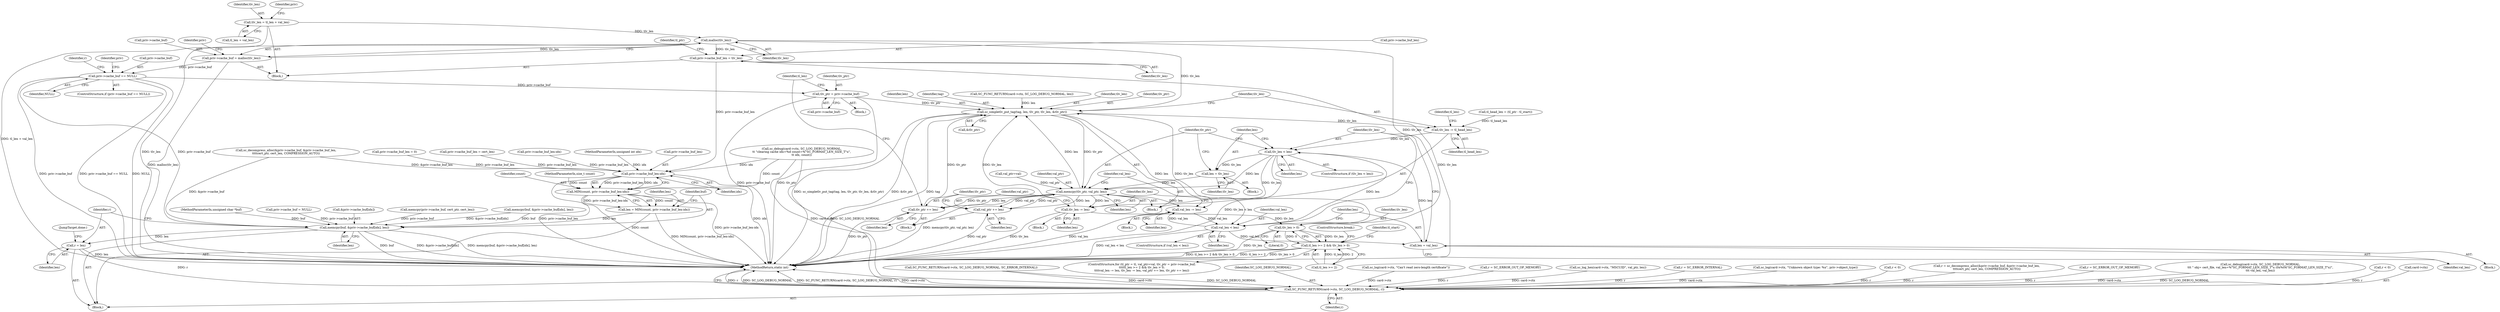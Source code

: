 digraph "0_OpenSC_8fe377e93b4b56060e5bbfb6f3142ceaeca744fa_3@API" {
"1000285" [label="(Call,malloc(tlv_len))"];
"1000276" [label="(Call,tlv_len = tl_len + val_len)"];
"1000281" [label="(Call,priv->cache_buf = malloc(tlv_len))"];
"1000288" [label="(Call,priv->cache_buf == NULL)"];
"1000312" [label="(Call,tlv_ptr = priv->cache_buf)"];
"1000360" [label="(Call,sc_simpletlv_put_tag(tag, len, tlv_ptr, tlv_len, &tlv_ptr))"];
"1000367" [label="(Call,tlv_len -= tl_head_len)"];
"1000382" [label="(Call,tlv_len < len)"];
"1000329" [label="(Call,tlv_len -= len)"];
"1000321" [label="(Call,tlv_len > 0)"];
"1000317" [label="(Call,tl_len >= 2 && tlv_len > 0)"];
"1000386" [label="(Call,len = tlv_len)"];
"1000389" [label="(Call,memcpy(tlv_ptr, val_ptr, len))"];
"1000325" [label="(Call,val_len -= len)"];
"1000374" [label="(Call,val_len < len)"];
"1000378" [label="(Call,len = val_len)"];
"1000333" [label="(Call,val_ptr += len)"];
"1000336" [label="(Call,tlv_ptr += len)"];
"1000606" [label="(Call,memcpy(buf, &priv->cache_buf[idx], len))"];
"1000615" [label="(Call,r = len)"];
"1000627" [label="(Call,SC_FUNC_RETURN(card->ctx, SC_LOG_DEBUG_NORMAL, r))"];
"1000298" [label="(Call,priv->cache_buf_len = tlv_len)"];
"1000601" [label="(Call,priv->cache_buf_len-idx)"];
"1000599" [label="(Call,MIN(count, priv->cache_buf_len-idx))"];
"1000597" [label="(Call,len = MIN(count, priv->cache_buf_len-idx))"];
"1000295" [label="(Identifier,r)"];
"1000362" [label="(Identifier,len)"];
"1000235" [label="(Call,SC_FUNC_RETURN(card->ctx, SC_LOG_DEBUG_NORMAL, SC_ERROR_INTERNAL))"];
"1000276" [label="(Call,tlv_len = tl_len + val_len)"];
"1000368" [label="(Identifier,tlv_len)"];
"1000274" [label="(Block,)"];
"1000374" [label="(Call,val_len < len)"];
"1000312" [label="(Call,tlv_ptr = priv->cache_buf)"];
"1000308" [label="(Block,)"];
"1000112" [label="(MethodParameterIn,unsigned int idx)"];
"1000281" [label="(Call,priv->cache_buf = malloc(tlv_len))"];
"1000382" [label="(Call,tlv_len < len)"];
"1000631" [label="(Identifier,SC_LOG_DEBUG_NORMAL)"];
"1000571" [label="(Call,sc_log(card->ctx, \"Can't read zero-length certificate\"))"];
"1000361" [label="(Identifier,tag)"];
"1000277" [label="(Identifier,tlv_len)"];
"1000376" [label="(Identifier,len)"];
"1000392" [label="(Identifier,len)"];
"1000196" [label="(Call,SC_FUNC_RETURN(card->ctx, SC_LOG_DEBUG_NORMAL, len))"];
"1000187" [label="(Call,memcpy(buf, &priv->cache_buf[idx], len))"];
"1000336" [label="(Call,tlv_ptr += len)"];
"1000387" [label="(Identifier,len)"];
"1000288" [label="(Call,priv->cache_buf == NULL)"];
"1000294" [label="(Call,r = SC_ERROR_OUT_OF_MEMORY)"];
"1000393" [label="(ControlStructure,break;)"];
"1000632" [label="(Identifier,r)"];
"1000325" [label="(Call,val_len -= len)"];
"1000326" [label="(Identifier,val_len)"];
"1000331" [label="(Identifier,len)"];
"1000333" [label="(Call,val_ptr += len)"];
"1000617" [label="(Identifier,len)"];
"1000379" [label="(Identifier,len)"];
"1000334" [label="(Identifier,val_ptr)"];
"1000360" [label="(Call,sc_simpletlv_put_tag(tag, len, tlv_ptr, tlv_len, &tlv_ptr))"];
"1000298" [label="(Call,priv->cache_buf_len = tlv_len)"];
"1000364" [label="(Identifier,tlv_len)"];
"1000309" [label="(Call,val_ptr=val)"];
"1000300" [label="(Identifier,priv)"];
"1000614" [label="(Identifier,len)"];
"1000391" [label="(Identifier,val_ptr)"];
"1000494" [label="(Call,sc_log_hex(card->ctx, \"MSCUID\", val_ptr, len))"];
"1000323" [label="(Literal,0)"];
"1000390" [label="(Identifier,tlv_ptr)"];
"1000317" [label="(Call,tl_len >= 2 && tlv_len > 0)"];
"1000385" [label="(Block,)"];
"1000373" [label="(ControlStructure,if (val_len < len))"];
"1000597" [label="(Call,len = MIN(count, priv->cache_buf_len-idx))"];
"1000337" [label="(Identifier,tlv_ptr)"];
"1000332" [label="(Block,)"];
"1000588" [label="(Call,r = SC_ERROR_INTERNAL)"];
"1000283" [label="(Identifier,priv)"];
"1000324" [label="(Block,)"];
"1000381" [label="(ControlStructure,if (tlv_len < len))"];
"1000314" [label="(Call,priv->cache_buf)"];
"1000386" [label="(Call,len = tlv_len)"];
"1000389" [label="(Call,memcpy(tlv_ptr, val_ptr, len))"];
"1000365" [label="(Call,&tlv_ptr)"];
"1000116" [label="(Block,)"];
"1000580" [label="(Call,sc_log(card->ctx, \"Unknown object type: %x\", priv->object_type))"];
"1000384" [label="(Identifier,len)"];
"1000371" [label="(Identifier,tl_len)"];
"1000303" [label="(ControlStructure,for (tl_ptr = tl, val_ptr=val, tlv_ptr = priv->cache_buf;\n\t\t\t\ttl_len >= 2 && tlv_len > 0;\n\t\t\t\tval_len -= len, tlv_len -= len, val_ptr += len, tlv_ptr += len))"];
"1000251" [label="(Call,r < 0)"];
"1000375" [label="(Identifier,val_len)"];
"1000599" [label="(Call,MIN(count, priv->cache_buf_len-idx))"];
"1000518" [label="(Call,r = sc_decompress_alloc(&priv->cache_buf, &priv->cache_buf_len,\n\t\t\t\tcert_ptr, cert_len, COMPRESSION_AUTO))"];
"1000282" [label="(Call,priv->cache_buf)"];
"1000285" [label="(Call,malloc(tlv_len))"];
"1000380" [label="(Identifier,val_len)"];
"1000607" [label="(Identifier,buf)"];
"1000377" [label="(Block,)"];
"1000378" [label="(Call,len = val_len)"];
"1000615" [label="(Call,r = len)"];
"1000554" [label="(Call,r = SC_ERROR_OUT_OF_MEMORY)"];
"1000313" [label="(Identifier,tlv_ptr)"];
"1000292" [label="(Identifier,NULL)"];
"1000287" [label="(ControlStructure,if (priv->cache_buf == NULL))"];
"1000602" [label="(Call,priv->cache_buf_len)"];
"1000335" [label="(Identifier,len)"];
"1000182" [label="(Call,priv->cache_buf_len-idx)"];
"1000328" [label="(Block,)"];
"1000339" [label="(Block,)"];
"1000600" [label="(Identifier,count)"];
"1000113" [label="(MethodParameterIn,unsigned char *buf)"];
"1000520" [label="(Call,sc_decompress_alloc(&priv->cache_buf, &priv->cache_buf_len,\n\t\t\t\tcert_ptr, cert_len, COMPRESSION_AUTO))"];
"1000330" [label="(Identifier,tlv_len)"];
"1000327" [label="(Identifier,len)"];
"1000202" [label="(Call,sc_debug(card->ctx, SC_LOG_DEBUG_NORMAL,\n\t\t \"clearing cache idx=%d count=%\"SC_FORMAT_LEN_SIZE_T\"u\",\n\t\t idx, count))"];
"1000219" [label="(Call,priv->cache_buf = NULL)"];
"1000338" [label="(Identifier,len)"];
"1000224" [label="(Call,priv->cache_buf_len = 0)"];
"1000341" [label="(Identifier,tl_start)"];
"1000395" [label="(Call,sc_debug(card->ctx, SC_LOG_DEBUG_NORMAL,\n\t\t\t \" obj= cert_file, val_len=%\"SC_FORMAT_LEN_SIZE_T\"u (0x%04\"SC_FORMAT_LEN_SIZE_T\"x)\",\n\t\t\t val_len, val_len))"];
"1000383" [label="(Identifier,tlv_len)"];
"1000605" [label="(Identifier,idx)"];
"1000322" [label="(Identifier,tlv_len)"];
"1000598" [label="(Identifier,len)"];
"1000321" [label="(Call,tlv_len > 0)"];
"1000601" [label="(Call,priv->cache_buf_len-idx)"];
"1000618" [label="(JumpTarget,done:)"];
"1000266" [label="(Call,r < 0)"];
"1000289" [label="(Call,priv->cache_buf)"];
"1000627" [label="(Call,SC_FUNC_RETURN(card->ctx, SC_LOG_DEBUG_NORMAL, r))"];
"1000318" [label="(Call,tl_len >= 2)"];
"1000367" [label="(Call,tlv_len -= tl_head_len)"];
"1000558" [label="(Call,priv->cache_buf_len = cert_len)"];
"1000616" [label="(Identifier,r)"];
"1000606" [label="(Call,memcpy(buf, &priv->cache_buf[idx], len))"];
"1000278" [label="(Call,tl_len + val_len)"];
"1000319" [label="(Identifier,tl_len)"];
"1000114" [label="(MethodParameterIn,size_t count)"];
"1000355" [label="(Call,tl_head_len = (tl_ptr - tl_start))"];
"1000363" [label="(Identifier,tlv_ptr)"];
"1000608" [label="(Call,&priv->cache_buf[idx])"];
"1000369" [label="(Identifier,tl_head_len)"];
"1000633" [label="(MethodReturn,static int)"];
"1000628" [label="(Call,card->ctx)"];
"1000302" [label="(Identifier,tlv_len)"];
"1000299" [label="(Call,priv->cache_buf_len)"];
"1000388" [label="(Identifier,tlv_len)"];
"1000563" [label="(Call,memcpy(priv->cache_buf, cert_ptr, cert_len))"];
"1000286" [label="(Identifier,tlv_len)"];
"1000290" [label="(Identifier,priv)"];
"1000306" [label="(Identifier,tl_ptr)"];
"1000329" [label="(Call,tlv_len -= len)"];
"1000285" -> "1000281"  [label="AST: "];
"1000285" -> "1000286"  [label="CFG: "];
"1000286" -> "1000285"  [label="AST: "];
"1000281" -> "1000285"  [label="CFG: "];
"1000285" -> "1000633"  [label="DDG: tlv_len"];
"1000285" -> "1000281"  [label="DDG: tlv_len"];
"1000276" -> "1000285"  [label="DDG: tlv_len"];
"1000285" -> "1000298"  [label="DDG: tlv_len"];
"1000285" -> "1000321"  [label="DDG: tlv_len"];
"1000285" -> "1000360"  [label="DDG: tlv_len"];
"1000276" -> "1000274"  [label="AST: "];
"1000276" -> "1000278"  [label="CFG: "];
"1000277" -> "1000276"  [label="AST: "];
"1000278" -> "1000276"  [label="AST: "];
"1000283" -> "1000276"  [label="CFG: "];
"1000276" -> "1000633"  [label="DDG: tl_len + val_len"];
"1000281" -> "1000274"  [label="AST: "];
"1000282" -> "1000281"  [label="AST: "];
"1000290" -> "1000281"  [label="CFG: "];
"1000281" -> "1000633"  [label="DDG: malloc(tlv_len)"];
"1000281" -> "1000288"  [label="DDG: priv->cache_buf"];
"1000288" -> "1000287"  [label="AST: "];
"1000288" -> "1000292"  [label="CFG: "];
"1000289" -> "1000288"  [label="AST: "];
"1000292" -> "1000288"  [label="AST: "];
"1000295" -> "1000288"  [label="CFG: "];
"1000300" -> "1000288"  [label="CFG: "];
"1000288" -> "1000633"  [label="DDG: NULL"];
"1000288" -> "1000633"  [label="DDG: priv->cache_buf"];
"1000288" -> "1000633"  [label="DDG: priv->cache_buf == NULL"];
"1000288" -> "1000312"  [label="DDG: priv->cache_buf"];
"1000288" -> "1000606"  [label="DDG: priv->cache_buf"];
"1000312" -> "1000308"  [label="AST: "];
"1000312" -> "1000314"  [label="CFG: "];
"1000313" -> "1000312"  [label="AST: "];
"1000314" -> "1000312"  [label="AST: "];
"1000319" -> "1000312"  [label="CFG: "];
"1000312" -> "1000633"  [label="DDG: tlv_ptr"];
"1000312" -> "1000633"  [label="DDG: priv->cache_buf"];
"1000312" -> "1000360"  [label="DDG: tlv_ptr"];
"1000360" -> "1000339"  [label="AST: "];
"1000360" -> "1000365"  [label="CFG: "];
"1000361" -> "1000360"  [label="AST: "];
"1000362" -> "1000360"  [label="AST: "];
"1000363" -> "1000360"  [label="AST: "];
"1000364" -> "1000360"  [label="AST: "];
"1000365" -> "1000360"  [label="AST: "];
"1000368" -> "1000360"  [label="CFG: "];
"1000360" -> "1000633"  [label="DDG: &tlv_ptr"];
"1000360" -> "1000633"  [label="DDG: tag"];
"1000360" -> "1000633"  [label="DDG: sc_simpletlv_put_tag(tag, len, tlv_ptr, tlv_len, &tlv_ptr)"];
"1000196" -> "1000360"  [label="DDG: len"];
"1000389" -> "1000360"  [label="DDG: len"];
"1000336" -> "1000360"  [label="DDG: tlv_ptr"];
"1000321" -> "1000360"  [label="DDG: tlv_len"];
"1000329" -> "1000360"  [label="DDG: tlv_len"];
"1000360" -> "1000367"  [label="DDG: tlv_len"];
"1000360" -> "1000374"  [label="DDG: len"];
"1000360" -> "1000389"  [label="DDG: tlv_ptr"];
"1000367" -> "1000339"  [label="AST: "];
"1000367" -> "1000369"  [label="CFG: "];
"1000368" -> "1000367"  [label="AST: "];
"1000369" -> "1000367"  [label="AST: "];
"1000371" -> "1000367"  [label="CFG: "];
"1000355" -> "1000367"  [label="DDG: tl_head_len"];
"1000367" -> "1000382"  [label="DDG: tlv_len"];
"1000382" -> "1000381"  [label="AST: "];
"1000382" -> "1000384"  [label="CFG: "];
"1000383" -> "1000382"  [label="AST: "];
"1000384" -> "1000382"  [label="AST: "];
"1000387" -> "1000382"  [label="CFG: "];
"1000390" -> "1000382"  [label="CFG: "];
"1000382" -> "1000633"  [label="DDG: tlv_len < len"];
"1000382" -> "1000329"  [label="DDG: tlv_len"];
"1000374" -> "1000382"  [label="DDG: len"];
"1000378" -> "1000382"  [label="DDG: len"];
"1000382" -> "1000386"  [label="DDG: tlv_len"];
"1000382" -> "1000389"  [label="DDG: len"];
"1000329" -> "1000328"  [label="AST: "];
"1000329" -> "1000331"  [label="CFG: "];
"1000330" -> "1000329"  [label="AST: "];
"1000331" -> "1000329"  [label="AST: "];
"1000334" -> "1000329"  [label="CFG: "];
"1000329" -> "1000633"  [label="DDG: tlv_len"];
"1000329" -> "1000321"  [label="DDG: tlv_len"];
"1000389" -> "1000329"  [label="DDG: len"];
"1000321" -> "1000317"  [label="AST: "];
"1000321" -> "1000323"  [label="CFG: "];
"1000322" -> "1000321"  [label="AST: "];
"1000323" -> "1000321"  [label="AST: "];
"1000317" -> "1000321"  [label="CFG: "];
"1000321" -> "1000633"  [label="DDG: tlv_len"];
"1000321" -> "1000317"  [label="DDG: tlv_len"];
"1000321" -> "1000317"  [label="DDG: 0"];
"1000317" -> "1000303"  [label="AST: "];
"1000317" -> "1000318"  [label="CFG: "];
"1000318" -> "1000317"  [label="AST: "];
"1000341" -> "1000317"  [label="CFG: "];
"1000393" -> "1000317"  [label="CFG: "];
"1000317" -> "1000633"  [label="DDG: tl_len >= 2"];
"1000317" -> "1000633"  [label="DDG: tlv_len > 0"];
"1000317" -> "1000633"  [label="DDG: tl_len >= 2 && tlv_len > 0"];
"1000318" -> "1000317"  [label="DDG: tl_len"];
"1000318" -> "1000317"  [label="DDG: 2"];
"1000386" -> "1000385"  [label="AST: "];
"1000386" -> "1000388"  [label="CFG: "];
"1000387" -> "1000386"  [label="AST: "];
"1000388" -> "1000386"  [label="AST: "];
"1000390" -> "1000386"  [label="CFG: "];
"1000386" -> "1000389"  [label="DDG: len"];
"1000389" -> "1000339"  [label="AST: "];
"1000389" -> "1000392"  [label="CFG: "];
"1000390" -> "1000389"  [label="AST: "];
"1000391" -> "1000389"  [label="AST: "];
"1000392" -> "1000389"  [label="AST: "];
"1000326" -> "1000389"  [label="CFG: "];
"1000389" -> "1000633"  [label="DDG: memcpy(tlv_ptr, val_ptr, len)"];
"1000389" -> "1000325"  [label="DDG: len"];
"1000389" -> "1000333"  [label="DDG: len"];
"1000389" -> "1000333"  [label="DDG: val_ptr"];
"1000389" -> "1000336"  [label="DDG: len"];
"1000389" -> "1000336"  [label="DDG: tlv_ptr"];
"1000309" -> "1000389"  [label="DDG: val_ptr"];
"1000333" -> "1000389"  [label="DDG: val_ptr"];
"1000325" -> "1000324"  [label="AST: "];
"1000325" -> "1000327"  [label="CFG: "];
"1000326" -> "1000325"  [label="AST: "];
"1000327" -> "1000325"  [label="AST: "];
"1000330" -> "1000325"  [label="CFG: "];
"1000325" -> "1000633"  [label="DDG: val_len"];
"1000374" -> "1000325"  [label="DDG: val_len"];
"1000325" -> "1000374"  [label="DDG: val_len"];
"1000374" -> "1000373"  [label="AST: "];
"1000374" -> "1000376"  [label="CFG: "];
"1000375" -> "1000374"  [label="AST: "];
"1000376" -> "1000374"  [label="AST: "];
"1000379" -> "1000374"  [label="CFG: "];
"1000383" -> "1000374"  [label="CFG: "];
"1000374" -> "1000633"  [label="DDG: val_len < len"];
"1000374" -> "1000378"  [label="DDG: val_len"];
"1000378" -> "1000377"  [label="AST: "];
"1000378" -> "1000380"  [label="CFG: "];
"1000379" -> "1000378"  [label="AST: "];
"1000380" -> "1000378"  [label="AST: "];
"1000383" -> "1000378"  [label="CFG: "];
"1000333" -> "1000332"  [label="AST: "];
"1000333" -> "1000335"  [label="CFG: "];
"1000334" -> "1000333"  [label="AST: "];
"1000335" -> "1000333"  [label="AST: "];
"1000337" -> "1000333"  [label="CFG: "];
"1000333" -> "1000633"  [label="DDG: val_ptr"];
"1000336" -> "1000332"  [label="AST: "];
"1000336" -> "1000338"  [label="CFG: "];
"1000337" -> "1000336"  [label="AST: "];
"1000338" -> "1000336"  [label="AST: "];
"1000319" -> "1000336"  [label="CFG: "];
"1000336" -> "1000633"  [label="DDG: tlv_ptr"];
"1000606" -> "1000116"  [label="AST: "];
"1000606" -> "1000614"  [label="CFG: "];
"1000607" -> "1000606"  [label="AST: "];
"1000608" -> "1000606"  [label="AST: "];
"1000614" -> "1000606"  [label="AST: "];
"1000616" -> "1000606"  [label="CFG: "];
"1000606" -> "1000633"  [label="DDG: buf"];
"1000606" -> "1000633"  [label="DDG: &priv->cache_buf[idx]"];
"1000606" -> "1000633"  [label="DDG: memcpy(buf, &priv->cache_buf[idx], len)"];
"1000187" -> "1000606"  [label="DDG: buf"];
"1000187" -> "1000606"  [label="DDG: &priv->cache_buf[idx]"];
"1000113" -> "1000606"  [label="DDG: buf"];
"1000219" -> "1000606"  [label="DDG: priv->cache_buf"];
"1000563" -> "1000606"  [label="DDG: priv->cache_buf"];
"1000520" -> "1000606"  [label="DDG: &priv->cache_buf"];
"1000597" -> "1000606"  [label="DDG: len"];
"1000606" -> "1000615"  [label="DDG: len"];
"1000615" -> "1000116"  [label="AST: "];
"1000615" -> "1000617"  [label="CFG: "];
"1000616" -> "1000615"  [label="AST: "];
"1000617" -> "1000615"  [label="AST: "];
"1000618" -> "1000615"  [label="CFG: "];
"1000615" -> "1000633"  [label="DDG: len"];
"1000615" -> "1000627"  [label="DDG: r"];
"1000627" -> "1000116"  [label="AST: "];
"1000627" -> "1000632"  [label="CFG: "];
"1000628" -> "1000627"  [label="AST: "];
"1000631" -> "1000627"  [label="AST: "];
"1000632" -> "1000627"  [label="AST: "];
"1000633" -> "1000627"  [label="CFG: "];
"1000627" -> "1000633"  [label="DDG: r"];
"1000627" -> "1000633"  [label="DDG: SC_LOG_DEBUG_NORMAL"];
"1000627" -> "1000633"  [label="DDG: SC_FUNC_RETURN(card->ctx, SC_LOG_DEBUG_NORMAL, r)"];
"1000627" -> "1000633"  [label="DDG: card->ctx"];
"1000395" -> "1000627"  [label="DDG: card->ctx"];
"1000395" -> "1000627"  [label="DDG: SC_LOG_DEBUG_NORMAL"];
"1000235" -> "1000627"  [label="DDG: card->ctx"];
"1000235" -> "1000627"  [label="DDG: SC_LOG_DEBUG_NORMAL"];
"1000494" -> "1000627"  [label="DDG: card->ctx"];
"1000202" -> "1000627"  [label="DDG: card->ctx"];
"1000202" -> "1000627"  [label="DDG: SC_LOG_DEBUG_NORMAL"];
"1000571" -> "1000627"  [label="DDG: card->ctx"];
"1000580" -> "1000627"  [label="DDG: card->ctx"];
"1000588" -> "1000627"  [label="DDG: r"];
"1000294" -> "1000627"  [label="DDG: r"];
"1000251" -> "1000627"  [label="DDG: r"];
"1000554" -> "1000627"  [label="DDG: r"];
"1000518" -> "1000627"  [label="DDG: r"];
"1000266" -> "1000627"  [label="DDG: r"];
"1000298" -> "1000274"  [label="AST: "];
"1000298" -> "1000302"  [label="CFG: "];
"1000299" -> "1000298"  [label="AST: "];
"1000302" -> "1000298"  [label="AST: "];
"1000306" -> "1000298"  [label="CFG: "];
"1000298" -> "1000633"  [label="DDG: tlv_len"];
"1000298" -> "1000601"  [label="DDG: priv->cache_buf_len"];
"1000601" -> "1000599"  [label="AST: "];
"1000601" -> "1000605"  [label="CFG: "];
"1000602" -> "1000601"  [label="AST: "];
"1000605" -> "1000601"  [label="AST: "];
"1000599" -> "1000601"  [label="CFG: "];
"1000601" -> "1000633"  [label="DDG: priv->cache_buf_len"];
"1000601" -> "1000633"  [label="DDG: idx"];
"1000601" -> "1000599"  [label="DDG: priv->cache_buf_len"];
"1000601" -> "1000599"  [label="DDG: idx"];
"1000520" -> "1000601"  [label="DDG: &priv->cache_buf_len"];
"1000224" -> "1000601"  [label="DDG: priv->cache_buf_len"];
"1000558" -> "1000601"  [label="DDG: priv->cache_buf_len"];
"1000182" -> "1000601"  [label="DDG: priv->cache_buf_len"];
"1000202" -> "1000601"  [label="DDG: idx"];
"1000112" -> "1000601"  [label="DDG: idx"];
"1000599" -> "1000597"  [label="AST: "];
"1000600" -> "1000599"  [label="AST: "];
"1000597" -> "1000599"  [label="CFG: "];
"1000599" -> "1000633"  [label="DDG: count"];
"1000599" -> "1000633"  [label="DDG: priv->cache_buf_len-idx"];
"1000599" -> "1000597"  [label="DDG: count"];
"1000599" -> "1000597"  [label="DDG: priv->cache_buf_len-idx"];
"1000202" -> "1000599"  [label="DDG: count"];
"1000114" -> "1000599"  [label="DDG: count"];
"1000597" -> "1000116"  [label="AST: "];
"1000598" -> "1000597"  [label="AST: "];
"1000607" -> "1000597"  [label="CFG: "];
"1000597" -> "1000633"  [label="DDG: MIN(count, priv->cache_buf_len-idx)"];
}
